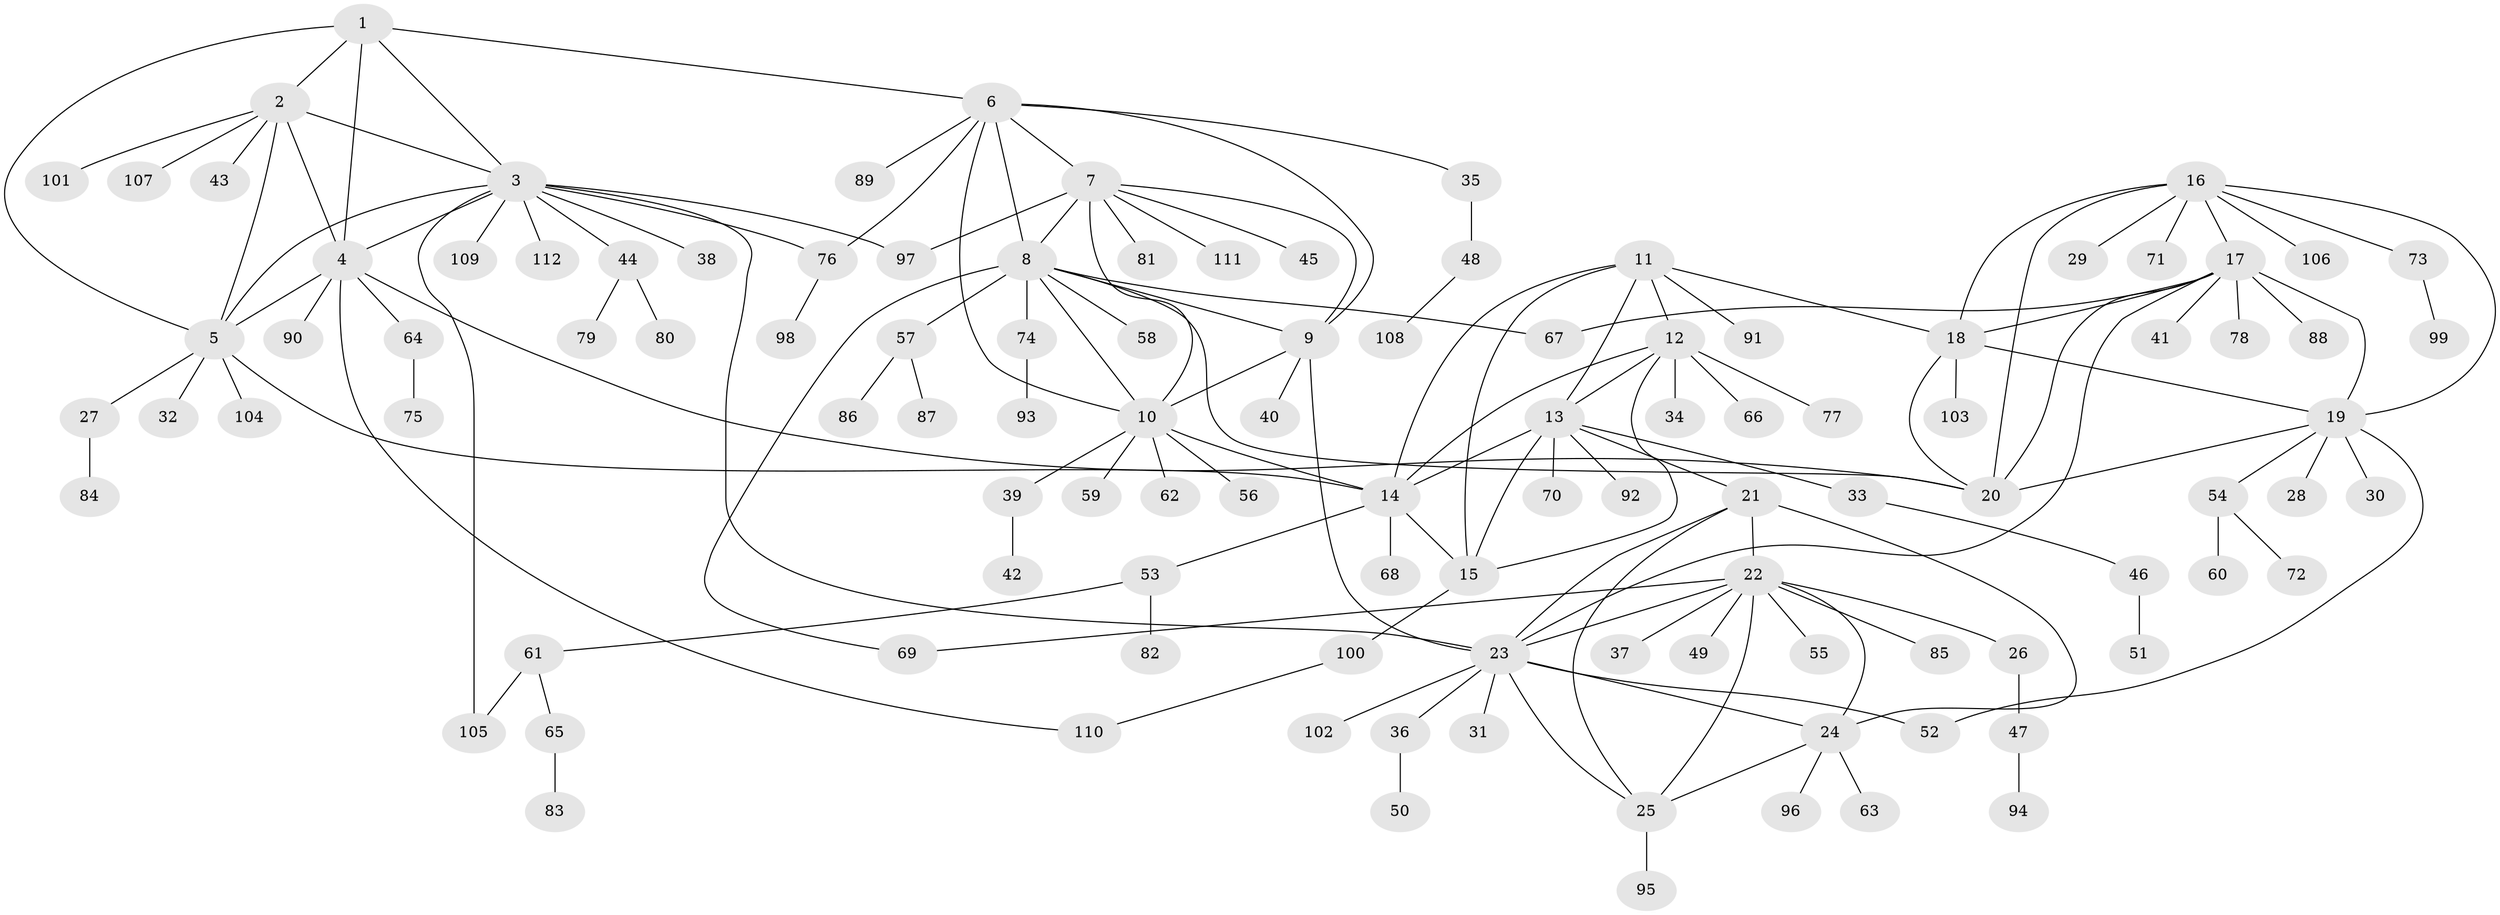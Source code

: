 // Generated by graph-tools (version 1.1) at 2025/16/03/09/25 04:16:08]
// undirected, 112 vertices, 154 edges
graph export_dot {
graph [start="1"]
  node [color=gray90,style=filled];
  1;
  2;
  3;
  4;
  5;
  6;
  7;
  8;
  9;
  10;
  11;
  12;
  13;
  14;
  15;
  16;
  17;
  18;
  19;
  20;
  21;
  22;
  23;
  24;
  25;
  26;
  27;
  28;
  29;
  30;
  31;
  32;
  33;
  34;
  35;
  36;
  37;
  38;
  39;
  40;
  41;
  42;
  43;
  44;
  45;
  46;
  47;
  48;
  49;
  50;
  51;
  52;
  53;
  54;
  55;
  56;
  57;
  58;
  59;
  60;
  61;
  62;
  63;
  64;
  65;
  66;
  67;
  68;
  69;
  70;
  71;
  72;
  73;
  74;
  75;
  76;
  77;
  78;
  79;
  80;
  81;
  82;
  83;
  84;
  85;
  86;
  87;
  88;
  89;
  90;
  91;
  92;
  93;
  94;
  95;
  96;
  97;
  98;
  99;
  100;
  101;
  102;
  103;
  104;
  105;
  106;
  107;
  108;
  109;
  110;
  111;
  112;
  1 -- 2;
  1 -- 3;
  1 -- 4;
  1 -- 5;
  1 -- 6;
  2 -- 3;
  2 -- 4;
  2 -- 5;
  2 -- 43;
  2 -- 101;
  2 -- 107;
  3 -- 4;
  3 -- 5;
  3 -- 23;
  3 -- 38;
  3 -- 44;
  3 -- 76;
  3 -- 97;
  3 -- 105;
  3 -- 109;
  3 -- 112;
  4 -- 5;
  4 -- 20;
  4 -- 64;
  4 -- 90;
  4 -- 110;
  5 -- 14;
  5 -- 27;
  5 -- 32;
  5 -- 104;
  6 -- 7;
  6 -- 8;
  6 -- 9;
  6 -- 10;
  6 -- 35;
  6 -- 76;
  6 -- 89;
  7 -- 8;
  7 -- 9;
  7 -- 10;
  7 -- 45;
  7 -- 81;
  7 -- 97;
  7 -- 111;
  8 -- 9;
  8 -- 10;
  8 -- 20;
  8 -- 57;
  8 -- 58;
  8 -- 67;
  8 -- 69;
  8 -- 74;
  9 -- 10;
  9 -- 23;
  9 -- 40;
  10 -- 14;
  10 -- 39;
  10 -- 56;
  10 -- 59;
  10 -- 62;
  11 -- 12;
  11 -- 13;
  11 -- 14;
  11 -- 15;
  11 -- 18;
  11 -- 91;
  12 -- 13;
  12 -- 14;
  12 -- 15;
  12 -- 34;
  12 -- 66;
  12 -- 77;
  13 -- 14;
  13 -- 15;
  13 -- 21;
  13 -- 33;
  13 -- 70;
  13 -- 92;
  14 -- 15;
  14 -- 53;
  14 -- 68;
  15 -- 100;
  16 -- 17;
  16 -- 18;
  16 -- 19;
  16 -- 20;
  16 -- 29;
  16 -- 71;
  16 -- 73;
  16 -- 106;
  17 -- 18;
  17 -- 19;
  17 -- 20;
  17 -- 23;
  17 -- 41;
  17 -- 67;
  17 -- 78;
  17 -- 88;
  18 -- 19;
  18 -- 20;
  18 -- 103;
  19 -- 20;
  19 -- 28;
  19 -- 30;
  19 -- 52;
  19 -- 54;
  21 -- 22;
  21 -- 23;
  21 -- 24;
  21 -- 25;
  22 -- 23;
  22 -- 24;
  22 -- 25;
  22 -- 26;
  22 -- 37;
  22 -- 49;
  22 -- 55;
  22 -- 69;
  22 -- 85;
  23 -- 24;
  23 -- 25;
  23 -- 31;
  23 -- 36;
  23 -- 52;
  23 -- 102;
  24 -- 25;
  24 -- 63;
  24 -- 96;
  25 -- 95;
  26 -- 47;
  27 -- 84;
  33 -- 46;
  35 -- 48;
  36 -- 50;
  39 -- 42;
  44 -- 79;
  44 -- 80;
  46 -- 51;
  47 -- 94;
  48 -- 108;
  53 -- 61;
  53 -- 82;
  54 -- 60;
  54 -- 72;
  57 -- 86;
  57 -- 87;
  61 -- 65;
  61 -- 105;
  64 -- 75;
  65 -- 83;
  73 -- 99;
  74 -- 93;
  76 -- 98;
  100 -- 110;
}
